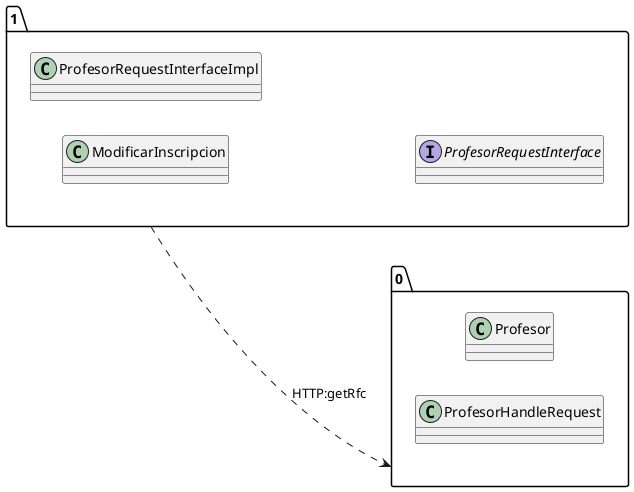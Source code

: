 @startuml 
allow_mixing
left to right direction
package "1"{
class ModificarInscripcion
class ProfesorRequestInterfaceImpl
interface ProfesorRequestInterface

}
package "0"{
class Profesor
class ProfesorHandleRequest

}
"1" ..> "0":HTTP:getRfc
@enduml